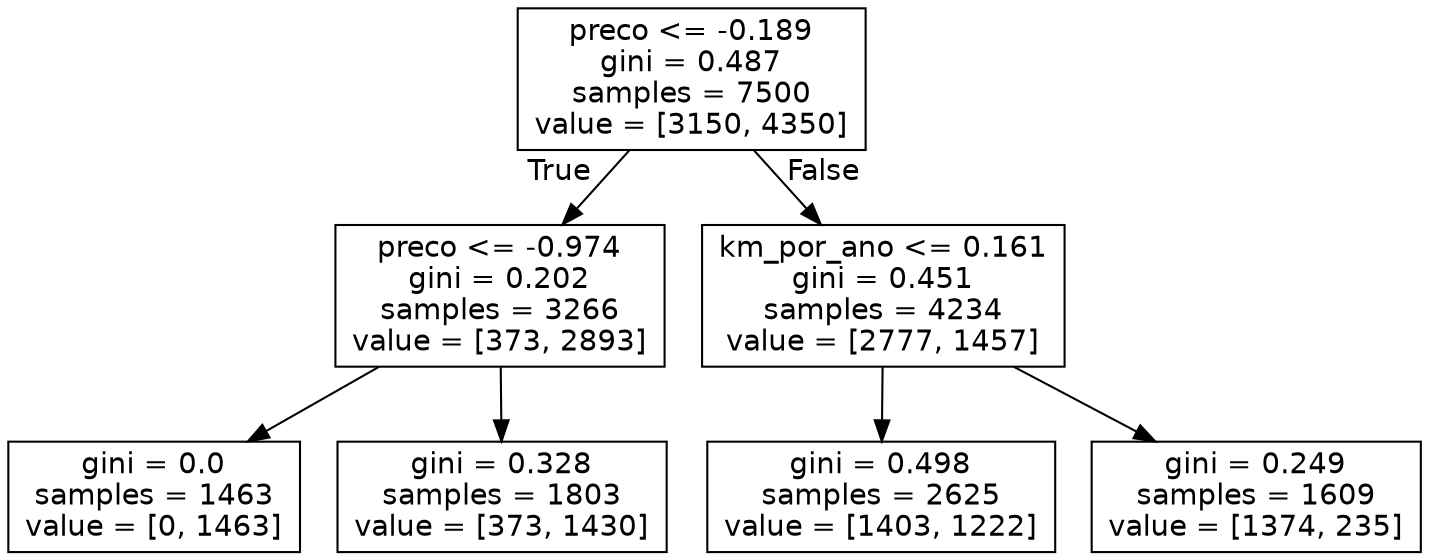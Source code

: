 digraph Tree {
node [shape=box, fontname="helvetica"] ;
edge [fontname="helvetica"] ;
0 [label="preco <= -0.189\ngini = 0.487\nsamples = 7500\nvalue = [3150, 4350]"] ;
1 [label="preco <= -0.974\ngini = 0.202\nsamples = 3266\nvalue = [373, 2893]"] ;
0 -> 1 [labeldistance=2.5, labelangle=45, headlabel="True"] ;
2 [label="gini = 0.0\nsamples = 1463\nvalue = [0, 1463]"] ;
1 -> 2 ;
3 [label="gini = 0.328\nsamples = 1803\nvalue = [373, 1430]"] ;
1 -> 3 ;
4 [label="km_por_ano <= 0.161\ngini = 0.451\nsamples = 4234\nvalue = [2777, 1457]"] ;
0 -> 4 [labeldistance=2.5, labelangle=-45, headlabel="False"] ;
5 [label="gini = 0.498\nsamples = 2625\nvalue = [1403, 1222]"] ;
4 -> 5 ;
6 [label="gini = 0.249\nsamples = 1609\nvalue = [1374, 235]"] ;
4 -> 6 ;
}